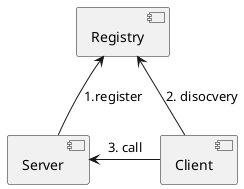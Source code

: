 @startuml

[Registry] <-- [Server] : 1.register
[Registry] <- [Client] : 2. disocvery

[Server] <- [Client] : 3. call
@enduml
